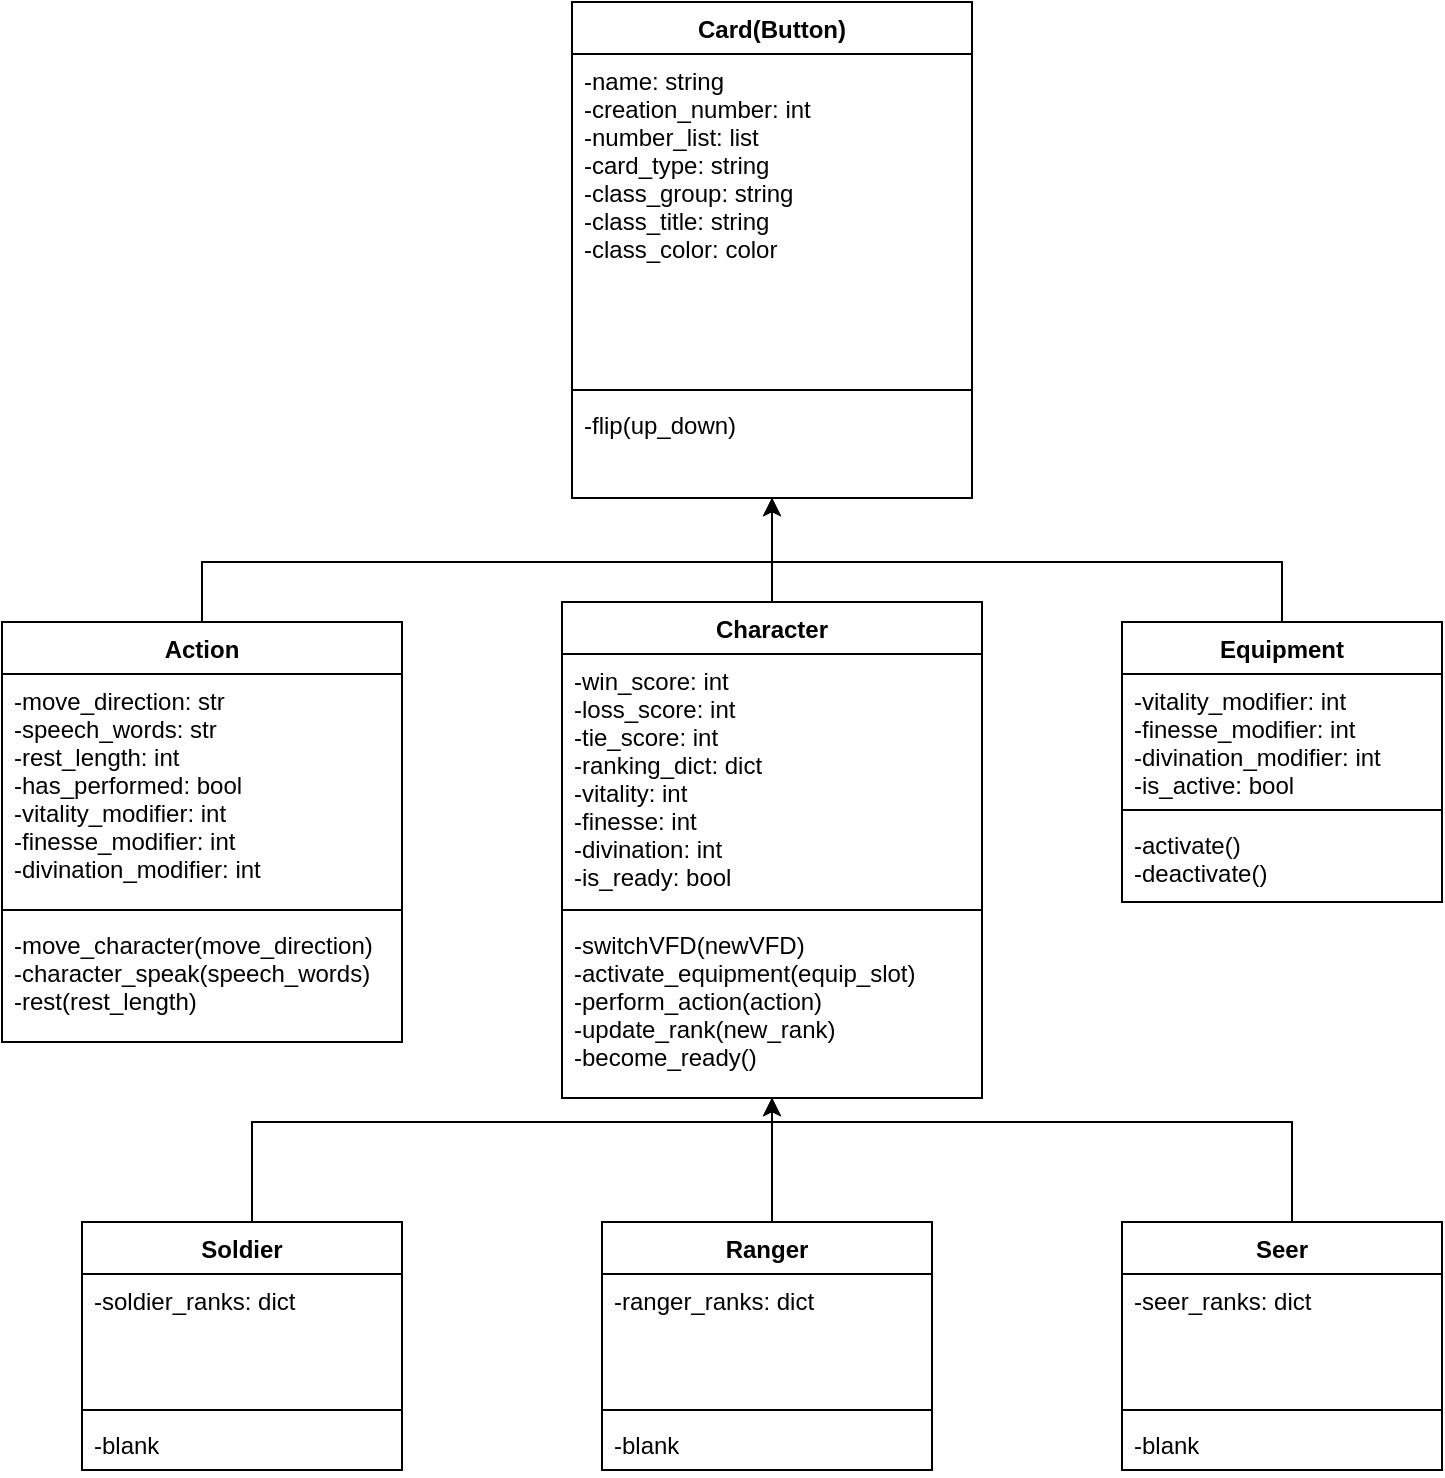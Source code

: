 <mxfile version="17.2.4" type="device" pages="3"><diagram id="CuqgsDw3UC6uwx9IVIOX" name="cardUMLs"><mxGraphModel dx="1886" dy="893" grid="1" gridSize="10" guides="1" tooltips="1" connect="1" arrows="1" fold="1" page="1" pageScale="1" pageWidth="850" pageHeight="1100" math="0" shadow="0"><root><mxCell id="JnKukE9tQCo7Yd-aNsfm-0"/><mxCell id="JnKukE9tQCo7Yd-aNsfm-1" parent="JnKukE9tQCo7Yd-aNsfm-0"/><mxCell id="1ZE6PNh6pvcEYKkKQJaP-5" value="Card(Button)" style="swimlane;fontStyle=1;align=center;verticalAlign=top;childLayout=stackLayout;horizontal=1;startSize=26;horizontalStack=0;resizeParent=1;resizeParentMax=0;resizeLast=0;collapsible=1;marginBottom=0;" parent="JnKukE9tQCo7Yd-aNsfm-1" vertex="1"><mxGeometry x="325" y="40" width="200" height="248" as="geometry"/></mxCell><mxCell id="1ZE6PNh6pvcEYKkKQJaP-6" value="-name: string&#10;-creation_number: int&#10;-number_list: list&#10;-card_type: string&#10;-class_group: string&#10;-class_title: string&#10;-class_color: color" style="text;strokeColor=none;fillColor=none;align=left;verticalAlign=top;spacingLeft=4;spacingRight=4;overflow=hidden;rotatable=0;points=[[0,0.5],[1,0.5]];portConstraint=eastwest;" parent="1ZE6PNh6pvcEYKkKQJaP-5" vertex="1"><mxGeometry y="26" width="200" height="164" as="geometry"/></mxCell><mxCell id="1ZE6PNh6pvcEYKkKQJaP-7" value="" style="line;strokeWidth=1;fillColor=none;align=left;verticalAlign=middle;spacingTop=-1;spacingLeft=3;spacingRight=3;rotatable=0;labelPosition=right;points=[];portConstraint=eastwest;" parent="1ZE6PNh6pvcEYKkKQJaP-5" vertex="1"><mxGeometry y="190" width="200" height="8" as="geometry"/></mxCell><mxCell id="1ZE6PNh6pvcEYKkKQJaP-8" value="-flip(up_down)" style="text;strokeColor=none;fillColor=none;align=left;verticalAlign=top;spacingLeft=4;spacingRight=4;overflow=hidden;rotatable=0;points=[[0,0.5],[1,0.5]];portConstraint=eastwest;" parent="1ZE6PNh6pvcEYKkKQJaP-5" vertex="1"><mxGeometry y="198" width="200" height="50" as="geometry"/></mxCell><mxCell id="NOMUxbTK-p1kDERaniO_-14" style="edgeStyle=orthogonalEdgeStyle;rounded=0;orthogonalLoop=1;jettySize=auto;html=1;" parent="JnKukE9tQCo7Yd-aNsfm-1" source="NOMUxbTK-p1kDERaniO_-0" target="1ZE6PNh6pvcEYKkKQJaP-5" edge="1"><mxGeometry relative="1" as="geometry"><Array as="points"><mxPoint x="140" y="320"/><mxPoint x="425" y="320"/></Array></mxGeometry></mxCell><mxCell id="NOMUxbTK-p1kDERaniO_-0" value="Action" style="swimlane;fontStyle=1;align=center;verticalAlign=top;childLayout=stackLayout;horizontal=1;startSize=26;horizontalStack=0;resizeParent=1;resizeParentMax=0;resizeLast=0;collapsible=1;marginBottom=0;" parent="JnKukE9tQCo7Yd-aNsfm-1" vertex="1"><mxGeometry x="40" y="350" width="200" height="210" as="geometry"/></mxCell><mxCell id="NOMUxbTK-p1kDERaniO_-1" value="-move_direction: str&#10;-speech_words: str&#10;-rest_length: int&#10;-has_performed: bool&#10;-vitality_modifier: int&#10;-finesse_modifier: int&#10;-divination_modifier: int" style="text;strokeColor=none;fillColor=none;align=left;verticalAlign=top;spacingLeft=4;spacingRight=4;overflow=hidden;rotatable=0;points=[[0,0.5],[1,0.5]];portConstraint=eastwest;" parent="NOMUxbTK-p1kDERaniO_-0" vertex="1"><mxGeometry y="26" width="200" height="114" as="geometry"/></mxCell><mxCell id="NOMUxbTK-p1kDERaniO_-2" value="" style="line;strokeWidth=1;fillColor=none;align=left;verticalAlign=middle;spacingTop=-1;spacingLeft=3;spacingRight=3;rotatable=0;labelPosition=right;points=[];portConstraint=eastwest;" parent="NOMUxbTK-p1kDERaniO_-0" vertex="1"><mxGeometry y="140" width="200" height="8" as="geometry"/></mxCell><mxCell id="NOMUxbTK-p1kDERaniO_-3" value="-move_character(move_direction)&#10;-character_speak(speech_words)&#10;-rest(rest_length)" style="text;strokeColor=none;fillColor=none;align=left;verticalAlign=top;spacingLeft=4;spacingRight=4;overflow=hidden;rotatable=0;points=[[0,0.5],[1,0.5]];portConstraint=eastwest;" parent="NOMUxbTK-p1kDERaniO_-0" vertex="1"><mxGeometry y="148" width="200" height="62" as="geometry"/></mxCell><mxCell id="NOMUxbTK-p1kDERaniO_-15" style="edgeStyle=orthogonalEdgeStyle;rounded=0;orthogonalLoop=1;jettySize=auto;html=1;" parent="JnKukE9tQCo7Yd-aNsfm-1" source="NOMUxbTK-p1kDERaniO_-4" target="1ZE6PNh6pvcEYKkKQJaP-5" edge="1"><mxGeometry relative="1" as="geometry"><Array as="points"><mxPoint x="425" y="340"/><mxPoint x="425" y="340"/></Array></mxGeometry></mxCell><mxCell id="NOMUxbTK-p1kDERaniO_-4" value="Character" style="swimlane;fontStyle=1;align=center;verticalAlign=top;childLayout=stackLayout;horizontal=1;startSize=26;horizontalStack=0;resizeParent=1;resizeParentMax=0;resizeLast=0;collapsible=1;marginBottom=0;" parent="JnKukE9tQCo7Yd-aNsfm-1" vertex="1"><mxGeometry x="320" y="340" width="210" height="248" as="geometry"/></mxCell><mxCell id="NOMUxbTK-p1kDERaniO_-5" value="-win_score: int&#10;-loss_score: int&#10;-tie_score: int&#10;-ranking_dict: dict&#10;-vitality: int&#10;-finesse: int&#10;-divination: int&#10;-is_ready: bool" style="text;strokeColor=none;fillColor=none;align=left;verticalAlign=top;spacingLeft=4;spacingRight=4;overflow=hidden;rotatable=0;points=[[0,0.5],[1,0.5]];portConstraint=eastwest;" parent="NOMUxbTK-p1kDERaniO_-4" vertex="1"><mxGeometry y="26" width="210" height="124" as="geometry"/></mxCell><mxCell id="NOMUxbTK-p1kDERaniO_-6" value="" style="line;strokeWidth=1;fillColor=none;align=left;verticalAlign=middle;spacingTop=-1;spacingLeft=3;spacingRight=3;rotatable=0;labelPosition=right;points=[];portConstraint=eastwest;" parent="NOMUxbTK-p1kDERaniO_-4" vertex="1"><mxGeometry y="150" width="210" height="8" as="geometry"/></mxCell><mxCell id="NOMUxbTK-p1kDERaniO_-7" value="-switchVFD(newVFD)&#10;-activate_equipment(equip_slot)&#10;-perform_action(action)&#10;-update_rank(new_rank)&#10;-become_ready()" style="text;strokeColor=none;fillColor=none;align=left;verticalAlign=top;spacingLeft=4;spacingRight=4;overflow=hidden;rotatable=0;points=[[0,0.5],[1,0.5]];portConstraint=eastwest;" parent="NOMUxbTK-p1kDERaniO_-4" vertex="1"><mxGeometry y="158" width="210" height="90" as="geometry"/></mxCell><mxCell id="NOMUxbTK-p1kDERaniO_-16" style="edgeStyle=orthogonalEdgeStyle;rounded=0;orthogonalLoop=1;jettySize=auto;html=1;" parent="JnKukE9tQCo7Yd-aNsfm-1" source="NOMUxbTK-p1kDERaniO_-8" target="1ZE6PNh6pvcEYKkKQJaP-5" edge="1"><mxGeometry relative="1" as="geometry"><Array as="points"><mxPoint x="680" y="320"/><mxPoint x="425" y="320"/></Array></mxGeometry></mxCell><mxCell id="NOMUxbTK-p1kDERaniO_-8" value="Equipment" style="swimlane;fontStyle=1;align=center;verticalAlign=top;childLayout=stackLayout;horizontal=1;startSize=26;horizontalStack=0;resizeParent=1;resizeParentMax=0;resizeLast=0;collapsible=1;marginBottom=0;" parent="JnKukE9tQCo7Yd-aNsfm-1" vertex="1"><mxGeometry x="600" y="350" width="160" height="140" as="geometry"/></mxCell><mxCell id="NOMUxbTK-p1kDERaniO_-9" value="-vitality_modifier: int&#10;-finesse_modifier: int&#10;-divination_modifier: int&#10;-is_active: bool" style="text;strokeColor=none;fillColor=none;align=left;verticalAlign=top;spacingLeft=4;spacingRight=4;overflow=hidden;rotatable=0;points=[[0,0.5],[1,0.5]];portConstraint=eastwest;" parent="NOMUxbTK-p1kDERaniO_-8" vertex="1"><mxGeometry y="26" width="160" height="64" as="geometry"/></mxCell><mxCell id="NOMUxbTK-p1kDERaniO_-10" value="" style="line;strokeWidth=1;fillColor=none;align=left;verticalAlign=middle;spacingTop=-1;spacingLeft=3;spacingRight=3;rotatable=0;labelPosition=right;points=[];portConstraint=eastwest;" parent="NOMUxbTK-p1kDERaniO_-8" vertex="1"><mxGeometry y="90" width="160" height="8" as="geometry"/></mxCell><mxCell id="NOMUxbTK-p1kDERaniO_-11" value="-activate()&#10;-deactivate()" style="text;strokeColor=none;fillColor=none;align=left;verticalAlign=top;spacingLeft=4;spacingRight=4;overflow=hidden;rotatable=0;points=[[0,0.5],[1,0.5]];portConstraint=eastwest;" parent="NOMUxbTK-p1kDERaniO_-8" vertex="1"><mxGeometry y="98" width="160" height="42" as="geometry"/></mxCell><mxCell id="n-SD25ykItYM2pXu9zwl-16" style="edgeStyle=orthogonalEdgeStyle;rounded=0;orthogonalLoop=1;jettySize=auto;html=1;" parent="JnKukE9tQCo7Yd-aNsfm-1" source="n-SD25ykItYM2pXu9zwl-0" target="NOMUxbTK-p1kDERaniO_-4" edge="1"><mxGeometry relative="1" as="geometry"><Array as="points"><mxPoint x="425" y="610"/><mxPoint x="425" y="610"/></Array></mxGeometry></mxCell><mxCell id="n-SD25ykItYM2pXu9zwl-0" value="Ranger" style="swimlane;fontStyle=1;align=center;verticalAlign=top;childLayout=stackLayout;horizontal=1;startSize=26;horizontalStack=0;resizeParent=1;resizeParentMax=0;resizeLast=0;collapsible=1;marginBottom=0;" parent="JnKukE9tQCo7Yd-aNsfm-1" vertex="1"><mxGeometry x="340" y="650" width="165" height="124" as="geometry"/></mxCell><mxCell id="n-SD25ykItYM2pXu9zwl-1" value="-ranger_ranks: dict" style="text;strokeColor=none;fillColor=none;align=left;verticalAlign=top;spacingLeft=4;spacingRight=4;overflow=hidden;rotatable=0;points=[[0,0.5],[1,0.5]];portConstraint=eastwest;" parent="n-SD25ykItYM2pXu9zwl-0" vertex="1"><mxGeometry y="26" width="165" height="64" as="geometry"/></mxCell><mxCell id="n-SD25ykItYM2pXu9zwl-2" value="" style="line;strokeWidth=1;fillColor=none;align=left;verticalAlign=middle;spacingTop=-1;spacingLeft=3;spacingRight=3;rotatable=0;labelPosition=right;points=[];portConstraint=eastwest;" parent="n-SD25ykItYM2pXu9zwl-0" vertex="1"><mxGeometry y="90" width="165" height="8" as="geometry"/></mxCell><mxCell id="n-SD25ykItYM2pXu9zwl-3" value="-blank" style="text;strokeColor=none;fillColor=none;align=left;verticalAlign=top;spacingLeft=4;spacingRight=4;overflow=hidden;rotatable=0;points=[[0,0.5],[1,0.5]];portConstraint=eastwest;" parent="n-SD25ykItYM2pXu9zwl-0" vertex="1"><mxGeometry y="98" width="165" height="26" as="geometry"/></mxCell><mxCell id="n-SD25ykItYM2pXu9zwl-4" value="Soldier" style="swimlane;fontStyle=1;align=center;verticalAlign=top;childLayout=stackLayout;horizontal=1;startSize=26;horizontalStack=0;resizeParent=1;resizeParentMax=0;resizeLast=0;collapsible=1;marginBottom=0;" parent="JnKukE9tQCo7Yd-aNsfm-1" vertex="1"><mxGeometry x="80" y="650" width="160" height="124" as="geometry"/></mxCell><mxCell id="n-SD25ykItYM2pXu9zwl-5" value="-soldier_ranks: dict" style="text;strokeColor=none;fillColor=none;align=left;verticalAlign=top;spacingLeft=4;spacingRight=4;overflow=hidden;rotatable=0;points=[[0,0.5],[1,0.5]];portConstraint=eastwest;" parent="n-SD25ykItYM2pXu9zwl-4" vertex="1"><mxGeometry y="26" width="160" height="64" as="geometry"/></mxCell><mxCell id="n-SD25ykItYM2pXu9zwl-6" value="" style="line;strokeWidth=1;fillColor=none;align=left;verticalAlign=middle;spacingTop=-1;spacingLeft=3;spacingRight=3;rotatable=0;labelPosition=right;points=[];portConstraint=eastwest;" parent="n-SD25ykItYM2pXu9zwl-4" vertex="1"><mxGeometry y="90" width="160" height="8" as="geometry"/></mxCell><mxCell id="n-SD25ykItYM2pXu9zwl-7" value="-blank" style="text;strokeColor=none;fillColor=none;align=left;verticalAlign=top;spacingLeft=4;spacingRight=4;overflow=hidden;rotatable=0;points=[[0,0.5],[1,0.5]];portConstraint=eastwest;" parent="n-SD25ykItYM2pXu9zwl-4" vertex="1"><mxGeometry y="98" width="160" height="26" as="geometry"/></mxCell><mxCell id="n-SD25ykItYM2pXu9zwl-14" style="edgeStyle=orthogonalEdgeStyle;rounded=0;orthogonalLoop=1;jettySize=auto;html=1;" parent="JnKukE9tQCo7Yd-aNsfm-1" source="n-SD25ykItYM2pXu9zwl-8" target="NOMUxbTK-p1kDERaniO_-4" edge="1"><mxGeometry relative="1" as="geometry"><Array as="points"><mxPoint x="685" y="600"/><mxPoint x="425" y="600"/></Array></mxGeometry></mxCell><mxCell id="n-SD25ykItYM2pXu9zwl-8" value="Seer" style="swimlane;fontStyle=1;align=center;verticalAlign=top;childLayout=stackLayout;horizontal=1;startSize=26;horizontalStack=0;resizeParent=1;resizeParentMax=0;resizeLast=0;collapsible=1;marginBottom=0;" parent="JnKukE9tQCo7Yd-aNsfm-1" vertex="1"><mxGeometry x="600" y="650" width="160" height="124" as="geometry"/></mxCell><mxCell id="n-SD25ykItYM2pXu9zwl-9" value="-seer_ranks: dict" style="text;strokeColor=none;fillColor=none;align=left;verticalAlign=top;spacingLeft=4;spacingRight=4;overflow=hidden;rotatable=0;points=[[0,0.5],[1,0.5]];portConstraint=eastwest;" parent="n-SD25ykItYM2pXu9zwl-8" vertex="1"><mxGeometry y="26" width="160" height="64" as="geometry"/></mxCell><mxCell id="n-SD25ykItYM2pXu9zwl-10" value="" style="line;strokeWidth=1;fillColor=none;align=left;verticalAlign=middle;spacingTop=-1;spacingLeft=3;spacingRight=3;rotatable=0;labelPosition=right;points=[];portConstraint=eastwest;" parent="n-SD25ykItYM2pXu9zwl-8" vertex="1"><mxGeometry y="90" width="160" height="8" as="geometry"/></mxCell><mxCell id="n-SD25ykItYM2pXu9zwl-11" value="-blank" style="text;strokeColor=none;fillColor=none;align=left;verticalAlign=top;spacingLeft=4;spacingRight=4;overflow=hidden;rotatable=0;points=[[0,0.5],[1,0.5]];portConstraint=eastwest;" parent="n-SD25ykItYM2pXu9zwl-8" vertex="1"><mxGeometry y="98" width="160" height="26" as="geometry"/></mxCell><mxCell id="n-SD25ykItYM2pXu9zwl-15" style="edgeStyle=orthogonalEdgeStyle;rounded=0;orthogonalLoop=1;jettySize=auto;html=1;" parent="JnKukE9tQCo7Yd-aNsfm-1" source="n-SD25ykItYM2pXu9zwl-4" target="NOMUxbTK-p1kDERaniO_-4" edge="1"><mxGeometry relative="1" as="geometry"><mxPoint x="165.029" y="650" as="sourcePoint"/><mxPoint x="425.029" y="536" as="targetPoint"/><Array as="points"><mxPoint x="165" y="600"/><mxPoint x="425" y="600"/></Array></mxGeometry></mxCell></root></mxGraphModel></diagram><diagram id="p4LkxzipxGxE5hNfg0IA" name="guiUMLs"><mxGraphModel dx="1326" dy="554" grid="1" gridSize="10" guides="1" tooltips="1" connect="1" arrows="1" fold="1" page="1" pageScale="1" pageWidth="850" pageHeight="1100" math="0" shadow="0"><root><mxCell id="Ei4KwThgi3aceBJ5-GV--0"/><mxCell id="Ei4KwThgi3aceBJ5-GV--1" parent="Ei4KwThgi3aceBJ5-GV--0"/><mxCell id="6LVTW89bBvG8Pn183RQe-0" value="Button(pg.sprite.Sprite)" style="swimlane;fontStyle=1;align=center;verticalAlign=top;childLayout=stackLayout;horizontal=1;startSize=26;horizontalStack=0;resizeParent=1;resizeParentMax=0;resizeLast=0;collapsible=1;marginBottom=0;" parent="Ei4KwThgi3aceBJ5-GV--1" vertex="1"><mxGeometry x="40" y="80" width="280" height="218" as="geometry"/></mxCell><mxCell id="6LVTW89bBvG8Pn183RQe-1" value="-BGimage: pg.Surface&#10;-FGimage: pg.Surface&#10;-image: pg.Surface&#10;-rect: pg.Rect&#10;-activated: bool&#10;-selected: bool" style="text;strokeColor=none;fillColor=none;align=left;verticalAlign=top;spacingLeft=4;spacingRight=4;overflow=hidden;rotatable=0;points=[[0,0.5],[1,0.5]];portConstraint=eastwest;" parent="6LVTW89bBvG8Pn183RQe-0" vertex="1"><mxGeometry y="26" width="280" height="114" as="geometry"/></mxCell><mxCell id="6LVTW89bBvG8Pn183RQe-2" value="" style="line;strokeWidth=1;fillColor=none;align=left;verticalAlign=middle;spacingTop=-1;spacingLeft=3;spacingRight=3;rotatable=0;labelPosition=right;points=[];portConstraint=eastwest;" parent="6LVTW89bBvG8Pn183RQe-0" vertex="1"><mxGeometry y="140" width="280" height="8" as="geometry"/></mxCell><mxCell id="6LVTW89bBvG8Pn183RQe-3" value="-activate()&#10;-select()&#10;-update_image()" style="text;strokeColor=none;fillColor=none;align=left;verticalAlign=top;spacingLeft=4;spacingRight=4;overflow=hidden;rotatable=0;points=[[0,0.5],[1,0.5]];portConstraint=eastwest;" parent="6LVTW89bBvG8Pn183RQe-0" vertex="1"><mxGeometry y="148" width="280" height="70" as="geometry"/></mxCell><mxCell id="Xz_ygegcvWiJ3UHEC1zl-0" value="Text(pg.sprite.Sprite)" style="swimlane;fontStyle=1;align=center;verticalAlign=top;childLayout=stackLayout;horizontal=1;startSize=26;horizontalStack=0;resizeParent=1;resizeParentMax=0;resizeLast=0;collapsible=1;marginBottom=0;" parent="Ei4KwThgi3aceBJ5-GV--1" vertex="1"><mxGeometry x="520" y="80" width="280" height="220" as="geometry"/></mxCell><mxCell id="Xz_ygegcvWiJ3UHEC1zl-1" value="-bg_img: pg.Sufrace&#10;-text_img: pg.Surface&#10;-text_color: Color&#10;-bg_color: Color&#10;-image: pg.Surface&#10;-rect: pg.Rect" style="text;strokeColor=none;fillColor=none;align=left;verticalAlign=top;spacingLeft=4;spacingRight=4;overflow=hidden;rotatable=0;points=[[0,0.5],[1,0.5]];portConstraint=eastwest;" parent="Xz_ygegcvWiJ3UHEC1zl-0" vertex="1"><mxGeometry y="26" width="280" height="114" as="geometry"/></mxCell><mxCell id="Xz_ygegcvWiJ3UHEC1zl-2" value="" style="line;strokeWidth=1;fillColor=none;align=left;verticalAlign=middle;spacingTop=-1;spacingLeft=3;spacingRight=3;rotatable=0;labelPosition=right;points=[];portConstraint=eastwest;" parent="Xz_ygegcvWiJ3UHEC1zl-0" vertex="1"><mxGeometry y="140" width="280" height="8" as="geometry"/></mxCell><mxCell id="Xz_ygegcvWiJ3UHEC1zl-3" value="-update_text(new_text)" style="text;strokeColor=none;fillColor=none;align=left;verticalAlign=top;spacingLeft=4;spacingRight=4;overflow=hidden;rotatable=0;points=[[0,0.5],[1,0.5]];portConstraint=eastwest;" parent="Xz_ygegcvWiJ3UHEC1zl-0" vertex="1"><mxGeometry y="148" width="280" height="72" as="geometry"/></mxCell><mxCell id="5AGfEttAaJAX1cKv7DP1-4" style="edgeStyle=orthogonalEdgeStyle;rounded=0;orthogonalLoop=1;jettySize=auto;html=1;entryX=1;entryY=0.5;entryDx=0;entryDy=0;" parent="Ei4KwThgi3aceBJ5-GV--1" target="6LVTW89bBvG8Pn183RQe-1" edge="1"><mxGeometry relative="1" as="geometry"><mxPoint x="425" y="420" as="sourcePoint"/></mxGeometry></mxCell><mxCell id="5AGfEttAaJAX1cKv7DP1-5" style="edgeStyle=orthogonalEdgeStyle;rounded=0;orthogonalLoop=1;jettySize=auto;html=1;" parent="Ei4KwThgi3aceBJ5-GV--1" target="Xz_ygegcvWiJ3UHEC1zl-1" edge="1"><mxGeometry relative="1" as="geometry"><mxPoint x="425" y="420" as="sourcePoint"/></mxGeometry></mxCell><mxCell id="5AGfEttAaJAX1cKv7DP1-6" value="TextButton(Button, Text)" style="swimlane;fontStyle=1;align=center;verticalAlign=top;childLayout=stackLayout;horizontal=1;startSize=26;horizontalStack=0;resizeParent=1;resizeParentMax=0;resizeLast=0;collapsible=1;marginBottom=0;" parent="Ei4KwThgi3aceBJ5-GV--1" vertex="1"><mxGeometry x="280" y="420" width="280" height="290" as="geometry"/></mxCell><mxCell id="5AGfEttAaJAX1cKv7DP1-7" value="-leftText: str&#10;-leftColor: Color&#10;-leftSize: int&#10;-centerText: str&#10;-centerColor: Color&#10;-centerSize: int&#10;-rightText: str&#10;-rightColor: Color&#10;-rightSize: int" style="text;strokeColor=none;fillColor=none;align=left;verticalAlign=top;spacingLeft=4;spacingRight=4;overflow=hidden;rotatable=0;points=[[0,0.5],[1,0.5]];portConstraint=eastwest;" parent="5AGfEttAaJAX1cKv7DP1-6" vertex="1"><mxGeometry y="26" width="280" height="154" as="geometry"/></mxCell><mxCell id="5AGfEttAaJAX1cKv7DP1-8" value="" style="line;strokeWidth=1;fillColor=none;align=left;verticalAlign=middle;spacingTop=-1;spacingLeft=3;spacingRight=3;rotatable=0;labelPosition=right;points=[];portConstraint=eastwest;" parent="5AGfEttAaJAX1cKv7DP1-6" vertex="1"><mxGeometry y="180" width="280" height="8" as="geometry"/></mxCell><mxCell id="5AGfEttAaJAX1cKv7DP1-9" value="-update_left(new_text, new_color, new_size)&#10;-update_center(new_text, new_color, new_size)&#10;-update_right(new_text, new_color, new_size)" style="text;strokeColor=none;fillColor=none;align=left;verticalAlign=top;spacingLeft=4;spacingRight=4;overflow=hidden;rotatable=0;points=[[0,0.5],[1,0.5]];portConstraint=eastwest;" parent="5AGfEttAaJAX1cKv7DP1-6" vertex="1"><mxGeometry y="188" width="280" height="102" as="geometry"/></mxCell></root></mxGraphModel></diagram><diagram id="RuFkAF_35ln91Gd0_p5Q" name="useCase"><mxGraphModel dx="2736" dy="1993" grid="1" gridSize="10" guides="1" tooltips="1" connect="1" arrows="1" fold="1" page="1" pageScale="1" pageWidth="850" pageHeight="1100" math="0" shadow="0"><root><mxCell id="avlMn5b2o51YBynwvwi6-0"/><mxCell id="avlMn5b2o51YBynwvwi6-1" parent="avlMn5b2o51YBynwvwi6-0"/><mxCell id="avlMn5b2o51YBynwvwi6-2" value="" style="swimlane;startSize=0;fillColor=#ff6666;" parent="avlMn5b2o51YBynwvwi6-1" vertex="1"><mxGeometry y="-250" width="1020" height="1160" as="geometry"/></mxCell><mxCell id="avlMn5b2o51YBynwvwi6-5" value="play the game" style="ellipse;whiteSpace=wrap;html=1;" parent="avlMn5b2o51YBynwvwi6-2" vertex="1"><mxGeometry x="110" y="594" width="120" height="80" as="geometry"/></mxCell><mxCell id="avlMn5b2o51YBynwvwi6-6" value="configure party" style="ellipse;whiteSpace=wrap;html=1;" parent="avlMn5b2o51YBynwvwi6-2" vertex="1"><mxGeometry x="110" y="774" width="120" height="80" as="geometry"/></mxCell><mxCell id="XRVCuKpwtcp_x3gsMHio-0" value="change game settings" style="ellipse;whiteSpace=wrap;html=1;fillColor=#dae8fc;strokeColor=#6c8ebf;fontColor=#000000;" parent="avlMn5b2o51YBynwvwi6-2" vertex="1"><mxGeometry y="915" width="120" height="80" as="geometry"/></mxCell><mxCell id="XRVCuKpwtcp_x3gsMHio-22" value="character 1&lt;br&gt;round 1" style="ellipse;whiteSpace=wrap;html=1;fontColor=#BCAFF0;" parent="avlMn5b2o51YBynwvwi6-2" vertex="1"><mxGeometry x="170" y="494" width="90" height="50" as="geometry"/></mxCell><mxCell id="XRVCuKpwtcp_x3gsMHio-25" value="" style="endArrow=none;html=1;rounded=0;" parent="avlMn5b2o51YBynwvwi6-2" source="avlMn5b2o51YBynwvwi6-5" target="XRVCuKpwtcp_x3gsMHio-22" edge="1"><mxGeometry width="50" height="50" relative="1" as="geometry"><mxPoint x="280" y="664" as="sourcePoint"/><mxPoint x="330" y="614" as="targetPoint"/></mxGeometry></mxCell><mxCell id="XRVCuKpwtcp_x3gsMHio-30" value="" style="endArrow=none;html=1;rounded=0;" parent="avlMn5b2o51YBynwvwi6-2" source="avlMn5b2o51YBynwvwi6-5" target="XRVCuKpwtcp_x3gsMHio-41" edge="1"><mxGeometry width="50" height="50" relative="1" as="geometry"><mxPoint x="280" y="664" as="sourcePoint"/><mxPoint x="254.785" y="566.386" as="targetPoint"/></mxGeometry></mxCell><mxCell id="XRVCuKpwtcp_x3gsMHio-31" value="" style="endArrow=none;html=1;rounded=0;" parent="avlMn5b2o51YBynwvwi6-2" source="avlMn5b2o51YBynwvwi6-5" target="XRVCuKpwtcp_x3gsMHio-42" edge="1"><mxGeometry width="50" height="50" relative="1" as="geometry"><mxPoint x="280" y="664" as="sourcePoint"/><mxPoint x="320" y="614" as="targetPoint"/></mxGeometry></mxCell><mxCell id="XRVCuKpwtcp_x3gsMHio-32" value="set actions" style="ellipse;whiteSpace=wrap;html=1;fillColor=#000000;" parent="avlMn5b2o51YBynwvwi6-2" vertex="1"><mxGeometry x="230" y="714" width="120" height="80" as="geometry"/></mxCell><mxCell id="XRVCuKpwtcp_x3gsMHio-33" value="equip equipment" style="ellipse;whiteSpace=wrap;html=1;fillColor=#808080;fontColor=#000000;" parent="avlMn5b2o51YBynwvwi6-2" vertex="1"><mxGeometry x="230" y="834" width="120" height="80" as="geometry"/></mxCell><mxCell id="XRVCuKpwtcp_x3gsMHio-34" value="" style="endArrow=none;html=1;rounded=0;" parent="avlMn5b2o51YBynwvwi6-2" source="avlMn5b2o51YBynwvwi6-6" target="XRVCuKpwtcp_x3gsMHio-32" edge="1"><mxGeometry width="50" height="50" relative="1" as="geometry"><mxPoint x="240.0" y="644" as="sourcePoint"/><mxPoint x="330" y="624" as="targetPoint"/></mxGeometry></mxCell><mxCell id="XRVCuKpwtcp_x3gsMHio-35" value="" style="endArrow=none;html=1;rounded=0;" parent="avlMn5b2o51YBynwvwi6-2" source="avlMn5b2o51YBynwvwi6-6" target="XRVCuKpwtcp_x3gsMHio-33" edge="1"><mxGeometry width="50" height="50" relative="1" as="geometry"><mxPoint x="226.567" y="798.776" as="sourcePoint"/><mxPoint x="263.282" y="779.099" as="targetPoint"/></mxGeometry></mxCell><mxCell id="XRVCuKpwtcp_x3gsMHio-36" value="sound fx&lt;br&gt;volume&lt;br&gt;sprite pack&lt;br&gt;etc." style="ellipse;whiteSpace=wrap;html=1;fillColor=#dae8fc;strokeColor=#6c8ebf;fontColor=#000000;" parent="avlMn5b2o51YBynwvwi6-2" vertex="1"><mxGeometry y="1030" width="120" height="80" as="geometry"/></mxCell><mxCell id="XRVCuKpwtcp_x3gsMHio-38" value="" style="endArrow=none;html=1;rounded=0;" parent="avlMn5b2o51YBynwvwi6-2" source="XRVCuKpwtcp_x3gsMHio-0" target="XRVCuKpwtcp_x3gsMHio-36" edge="1"><mxGeometry width="50" height="50" relative="1" as="geometry"><mxPoint x="260" y="830" as="sourcePoint"/><mxPoint x="310" y="780" as="targetPoint"/></mxGeometry></mxCell><mxCell id="XRVCuKpwtcp_x3gsMHio-41" value="character 2&lt;br&gt;round 1" style="ellipse;whiteSpace=wrap;html=1;fontColor=#00FF80;" parent="avlMn5b2o51YBynwvwi6-2" vertex="1"><mxGeometry x="250" y="534" width="90" height="50" as="geometry"/></mxCell><mxCell id="XRVCuKpwtcp_x3gsMHio-42" value="character 3&lt;br&gt;round 1" style="ellipse;whiteSpace=wrap;html=1;fontColor=#FF6666;" parent="avlMn5b2o51YBynwvwi6-2" vertex="1"><mxGeometry x="320" y="594" width="90" height="50" as="geometry"/></mxCell><mxCell id="XRVCuKpwtcp_x3gsMHio-43" value="character 1&lt;br&gt;round 5" style="ellipse;whiteSpace=wrap;html=1;fontColor=#990099;fillColor=#FF6666;" parent="avlMn5b2o51YBynwvwi6-2" vertex="1"><mxGeometry x="610" y="140" width="90" height="50" as="geometry"/></mxCell><mxCell id="XRVCuKpwtcp_x3gsMHio-44" value="character 2&lt;br&gt;round 5" style="ellipse;whiteSpace=wrap;html=1;fontColor=#003300;fillColor=#009900;" parent="avlMn5b2o51YBynwvwi6-2" vertex="1"><mxGeometry x="700" y="190" width="90" height="50" as="geometry"/></mxCell><mxCell id="XRVCuKpwtcp_x3gsMHio-45" value="character 3&lt;br&gt;round 5" style="ellipse;whiteSpace=wrap;html=1;fontColor=#FF6600;fillColor=#006600;" parent="avlMn5b2o51YBynwvwi6-2" vertex="1"><mxGeometry x="770" y="250" width="90" height="50" as="geometry"/></mxCell><mxCell id="XRVCuKpwtcp_x3gsMHio-46" value="" style="endArrow=none;dashed=1;html=1;dashPattern=1 3;strokeWidth=2;rounded=0;" parent="avlMn5b2o51YBynwvwi6-2" source="XRVCuKpwtcp_x3gsMHio-22" target="XRVCuKpwtcp_x3gsMHio-43" edge="1"><mxGeometry width="50" height="50" relative="1" as="geometry"><mxPoint x="270" y="584" as="sourcePoint"/><mxPoint x="320" y="534" as="targetPoint"/></mxGeometry></mxCell><mxCell id="XRVCuKpwtcp_x3gsMHio-47" value="" style="endArrow=none;dashed=1;html=1;dashPattern=1 3;strokeWidth=2;rounded=0;" parent="avlMn5b2o51YBynwvwi6-2" source="XRVCuKpwtcp_x3gsMHio-41" target="XRVCuKpwtcp_x3gsMHio-44" edge="1"><mxGeometry width="50" height="50" relative="1" as="geometry"><mxPoint x="261.79" y="514.604" as="sourcePoint"/><mxPoint x="288.481" y="503.608" as="targetPoint"/></mxGeometry></mxCell><mxCell id="XRVCuKpwtcp_x3gsMHio-48" value="" style="endArrow=none;dashed=1;html=1;dashPattern=1 3;strokeWidth=2;rounded=0;" parent="avlMn5b2o51YBynwvwi6-2" source="XRVCuKpwtcp_x3gsMHio-42" target="XRVCuKpwtcp_x3gsMHio-45" edge="1"><mxGeometry width="50" height="50" relative="1" as="geometry"><mxPoint x="336.869" y="551.35" as="sourcePoint"/><mxPoint x="366.205" y="541.668" as="targetPoint"/></mxGeometry></mxCell><mxCell id="XRVCuKpwtcp_x3gsMHio-49" value="total win-lose-tie&lt;br&gt;outcome" style="ellipse;whiteSpace=wrap;html=1;" parent="avlMn5b2o51YBynwvwi6-2" vertex="1"><mxGeometry x="820" y="50" width="120" height="80" as="geometry"/></mxCell><mxCell id="XRVCuKpwtcp_x3gsMHio-50" value="" style="endArrow=none;html=1;rounded=0;entryX=0.029;entryY=0.679;entryDx=0;entryDy=0;entryPerimeter=0;" parent="avlMn5b2o51YBynwvwi6-2" source="XRVCuKpwtcp_x3gsMHio-43" target="XRVCuKpwtcp_x3gsMHio-49" edge="1"><mxGeometry width="50" height="50" relative="1" as="geometry"><mxPoint x="410" y="510" as="sourcePoint"/><mxPoint x="460" y="460" as="targetPoint"/></mxGeometry></mxCell><mxCell id="XRVCuKpwtcp_x3gsMHio-51" value="" style="endArrow=none;html=1;rounded=0;" parent="avlMn5b2o51YBynwvwi6-2" source="XRVCuKpwtcp_x3gsMHio-44" target="XRVCuKpwtcp_x3gsMHio-49" edge="1"><mxGeometry width="50" height="50" relative="1" as="geometry"><mxPoint x="410" y="510" as="sourcePoint"/><mxPoint x="460" y="460" as="targetPoint"/></mxGeometry></mxCell><mxCell id="XRVCuKpwtcp_x3gsMHio-52" value="" style="endArrow=none;html=1;rounded=0;" parent="avlMn5b2o51YBynwvwi6-2" source="XRVCuKpwtcp_x3gsMHio-45" target="XRVCuKpwtcp_x3gsMHio-49" edge="1"><mxGeometry width="50" height="50" relative="1" as="geometry"><mxPoint x="410" y="510" as="sourcePoint"/><mxPoint x="460" y="460" as="targetPoint"/></mxGeometry></mxCell><mxCell id="XRVCuKpwtcp_x3gsMHio-54" value="main hand&lt;br&gt;off hand" style="ellipse;whiteSpace=wrap;html=1;fillColor=#808080;fontColor=#000000;" parent="avlMn5b2o51YBynwvwi6-2" vertex="1"><mxGeometry x="380" y="864" width="80" height="50" as="geometry"/></mxCell><mxCell id="XRVCuKpwtcp_x3gsMHio-55" value="head&lt;br&gt;chest&lt;br&gt;legs" style="ellipse;whiteSpace=wrap;html=1;fillColor=#808080;fontColor=#000000;" parent="avlMn5b2o51YBynwvwi6-2" vertex="1"><mxGeometry x="350" y="930" width="80" height="50" as="geometry"/></mxCell><mxCell id="XRVCuKpwtcp_x3gsMHio-56" value="trinket 1&lt;br&gt;trinket 2&lt;br&gt;trinket 3&lt;br&gt;trinket 4" style="ellipse;whiteSpace=wrap;html=1;fillColor=#808080;fontColor=#000000;" parent="avlMn5b2o51YBynwvwi6-2" vertex="1"><mxGeometry x="265" y="940" width="75" height="65" as="geometry"/></mxCell><mxCell id="XRVCuKpwtcp_x3gsMHio-57" value="" style="endArrow=none;html=1;rounded=0;" parent="avlMn5b2o51YBynwvwi6-2" source="XRVCuKpwtcp_x3gsMHio-33" target="XRVCuKpwtcp_x3gsMHio-54" edge="1"><mxGeometry width="50" height="50" relative="1" as="geometry"><mxPoint x="350" y="890" as="sourcePoint"/><mxPoint x="400" y="840" as="targetPoint"/></mxGeometry></mxCell><mxCell id="XRVCuKpwtcp_x3gsMHio-59" value="" style="endArrow=none;html=1;rounded=0;" parent="avlMn5b2o51YBynwvwi6-2" source="XRVCuKpwtcp_x3gsMHio-55" target="XRVCuKpwtcp_x3gsMHio-33" edge="1"><mxGeometry width="50" height="50" relative="1" as="geometry"><mxPoint x="350" y="890" as="sourcePoint"/><mxPoint x="400" y="840" as="targetPoint"/></mxGeometry></mxCell><mxCell id="XRVCuKpwtcp_x3gsMHio-58" value="" style="endArrow=none;html=1;rounded=0;" parent="avlMn5b2o51YBynwvwi6-2" source="XRVCuKpwtcp_x3gsMHio-56" target="XRVCuKpwtcp_x3gsMHio-33" edge="1"><mxGeometry width="50" height="50" relative="1" as="geometry"><mxPoint x="350" y="890" as="sourcePoint"/><mxPoint x="400" y="840" as="targetPoint"/></mxGeometry></mxCell><mxCell id="BtQMYhMoQv3Pn4qLYTQC-0" value="select 6 actions&lt;br&gt;to use in game" style="ellipse;whiteSpace=wrap;html=1;fillColor=#000000;" parent="avlMn5b2o51YBynwvwi6-2" vertex="1"><mxGeometry x="315" y="660" width="100" height="54" as="geometry"/></mxCell><mxCell id="BtQMYhMoQv3Pn4qLYTQC-1" value="" style="endArrow=none;html=1;rounded=0;" parent="avlMn5b2o51YBynwvwi6-2" source="XRVCuKpwtcp_x3gsMHio-32" target="BtQMYhMoQv3Pn4qLYTQC-0" edge="1"><mxGeometry width="50" height="50" relative="1" as="geometry"><mxPoint x="380" y="770" as="sourcePoint"/><mxPoint x="430" y="720" as="targetPoint"/></mxGeometry></mxCell><mxCell id="BtQMYhMoQv3Pn4qLYTQC-2" value="actions can be&lt;br&gt;used once per&lt;br&gt;round" style="ellipse;whiteSpace=wrap;html=1;fillColor=#000000;" parent="avlMn5b2o51YBynwvwi6-2" vertex="1"><mxGeometry x="370" y="714" width="110" height="60" as="geometry"/></mxCell><mxCell id="BtQMYhMoQv3Pn4qLYTQC-3" value="" style="endArrow=none;html=1;rounded=0;" parent="avlMn5b2o51YBynwvwi6-2" source="XRVCuKpwtcp_x3gsMHio-32" target="BtQMYhMoQv3Pn4qLYTQC-2" edge="1"><mxGeometry width="50" height="50" relative="1" as="geometry"><mxPoint x="370" y="720" as="sourcePoint"/><mxPoint x="420" y="670" as="targetPoint"/></mxGeometry></mxCell><mxCell id="BtQMYhMoQv3Pn4qLYTQC-4" value="actions reset &lt;br&gt;between rounds" style="ellipse;whiteSpace=wrap;html=1;fillColor=#000000;" parent="avlMn5b2o51YBynwvwi6-2" vertex="1"><mxGeometry x="360" y="790" width="100" height="60" as="geometry"/></mxCell><mxCell id="BtQMYhMoQv3Pn4qLYTQC-5" value="" style="endArrow=none;html=1;rounded=0;" parent="avlMn5b2o51YBynwvwi6-2" source="XRVCuKpwtcp_x3gsMHio-32" target="BtQMYhMoQv3Pn4qLYTQC-4" edge="1"><mxGeometry width="50" height="50" relative="1" as="geometry"><mxPoint x="370" y="710" as="sourcePoint"/><mxPoint x="420" y="660" as="targetPoint"/></mxGeometry></mxCell><mxCell id="BtQMYhMoQv3Pn4qLYTQC-6" value="a character may perform 0-6 actions&lt;br&gt;per round" style="ellipse;whiteSpace=wrap;html=1;fillColor=#000000;" parent="avlMn5b2o51YBynwvwi6-2" vertex="1"><mxGeometry x="500" y="700" width="110" height="60" as="geometry"/></mxCell><mxCell id="BtQMYhMoQv3Pn4qLYTQC-7" value="" style="endArrow=none;html=1;rounded=0;" parent="avlMn5b2o51YBynwvwi6-2" source="BtQMYhMoQv3Pn4qLYTQC-2" target="BtQMYhMoQv3Pn4qLYTQC-6" edge="1"><mxGeometry width="50" height="50" relative="1" as="geometry"><mxPoint x="359.659" y="759.739" as="sourcePoint"/><mxPoint x="380.473" y="757.928" as="targetPoint"/></mxGeometry></mxCell><mxCell id="BtQMYhMoQv3Pn4qLYTQC-9" value="on round 3&lt;br&gt;gain 3 actions" style="ellipse;whiteSpace=wrap;html=1;fillColor=#000000;" parent="avlMn5b2o51YBynwvwi6-2" vertex="1"><mxGeometry x="490" y="794" width="100" height="60" as="geometry"/></mxCell><mxCell id="BtQMYhMoQv3Pn4qLYTQC-10" value="" style="endArrow=none;html=1;rounded=0;" parent="avlMn5b2o51YBynwvwi6-2" source="BtQMYhMoQv3Pn4qLYTQC-4" target="BtQMYhMoQv3Pn4qLYTQC-9" edge="1"><mxGeometry width="50" height="50" relative="1" as="geometry"><mxPoint x="359.659" y="759.739" as="sourcePoint"/><mxPoint x="380.473" y="757.928" as="targetPoint"/></mxGeometry></mxCell><mxCell id="BtQMYhMoQv3Pn4qLYTQC-11" value="any character can&lt;br&gt;use any action" style="ellipse;whiteSpace=wrap;html=1;fillColor=#000000;" parent="avlMn5b2o51YBynwvwi6-2" vertex="1"><mxGeometry x="440" y="620" width="100" height="54" as="geometry"/></mxCell><mxCell id="BtQMYhMoQv3Pn4qLYTQC-12" value="" style="endArrow=none;html=1;rounded=0;" parent="avlMn5b2o51YBynwvwi6-2" source="BtQMYhMoQv3Pn4qLYTQC-0" target="BtQMYhMoQv3Pn4qLYTQC-11" edge="1"><mxGeometry width="50" height="50" relative="1" as="geometry"><mxPoint x="335.865" y="731.933" as="sourcePoint"/><mxPoint x="349.13" y="720.105" as="targetPoint"/></mxGeometry></mxCell><mxCell id="BtQMYhMoQv3Pn4qLYTQC-15" value="3 characters &lt;br&gt;battle&lt;br&gt;5 rounds" style="ellipse;whiteSpace=wrap;html=1;" parent="avlMn5b2o51YBynwvwi6-2" vertex="1"><mxGeometry x="10" y="440" width="120" height="80" as="geometry"/></mxCell><mxCell id="BtQMYhMoQv3Pn4qLYTQC-61" value="each character upgrades their rank&lt;br&gt;after each round" style="ellipse;whiteSpace=wrap;html=1;" parent="avlMn5b2o51YBynwvwi6-2" vertex="1"><mxGeometry x="10" y="290" width="120" height="80" as="geometry"/></mxCell><mxCell id="BtQMYhMoQv3Pn4qLYTQC-62" value="" style="endArrow=none;html=1;rounded=0;fontColor=#FF6600;" parent="avlMn5b2o51YBynwvwi6-2" source="avlMn5b2o51YBynwvwi6-5" target="BtQMYhMoQv3Pn4qLYTQC-15" edge="1"><mxGeometry width="50" height="50" relative="1" as="geometry"><mxPoint x="190" y="540" as="sourcePoint"/><mxPoint x="240" y="490" as="targetPoint"/></mxGeometry></mxCell><mxCell id="BtQMYhMoQv3Pn4qLYTQC-63" value="" style="endArrow=none;html=1;rounded=0;fontColor=#FF6600;" parent="avlMn5b2o51YBynwvwi6-2" source="BtQMYhMoQv3Pn4qLYTQC-15" target="BtQMYhMoQv3Pn4qLYTQC-61" edge="1"><mxGeometry width="50" height="50" relative="1" as="geometry"><mxPoint x="190" y="540" as="sourcePoint"/><mxPoint x="240" y="490" as="targetPoint"/></mxGeometry></mxCell><mxCell id="BtQMYhMoQv3Pn4qLYTQC-67" value="character 1&lt;br&gt;round 2" style="ellipse;whiteSpace=wrap;html=1;fontColor=#BCAFF0;" parent="avlMn5b2o51YBynwvwi6-2" vertex="1"><mxGeometry x="270" y="405" width="90" height="50" as="geometry"/></mxCell><mxCell id="BtQMYhMoQv3Pn4qLYTQC-68" value="character 2&lt;br&gt;round 2" style="ellipse;whiteSpace=wrap;html=1;fontColor=#00FF80;" parent="avlMn5b2o51YBynwvwi6-2" vertex="1"><mxGeometry x="350" y="445" width="90" height="50" as="geometry"/></mxCell><mxCell id="BtQMYhMoQv3Pn4qLYTQC-69" value="character 3&lt;br&gt;round 2" style="ellipse;whiteSpace=wrap;html=1;fontColor=#FF6666;" parent="avlMn5b2o51YBynwvwi6-2" vertex="1"><mxGeometry x="420" y="505" width="90" height="50" as="geometry"/></mxCell><mxCell id="BtQMYhMoQv3Pn4qLYTQC-70" value="character 1&lt;br&gt;round 3" style="ellipse;whiteSpace=wrap;html=1;fontColor=#BCAFF0;fillColor=#ff6666;" parent="avlMn5b2o51YBynwvwi6-2" vertex="1"><mxGeometry x="380" y="330" width="90" height="50" as="geometry"/></mxCell><mxCell id="BtQMYhMoQv3Pn4qLYTQC-71" value="character 2&lt;br&gt;round 3" style="ellipse;whiteSpace=wrap;html=1;fontColor=#00FF80;fillColor=#009900;" parent="avlMn5b2o51YBynwvwi6-2" vertex="1"><mxGeometry x="460" y="370" width="90" height="50" as="geometry"/></mxCell><mxCell id="BtQMYhMoQv3Pn4qLYTQC-72" value="character 3&lt;br&gt;round 3" style="ellipse;whiteSpace=wrap;html=1;fontColor=#FF6666;fillColor=#006600;" parent="avlMn5b2o51YBynwvwi6-2" vertex="1"><mxGeometry x="530" y="430" width="90" height="50" as="geometry"/></mxCell><mxCell id="BtQMYhMoQv3Pn4qLYTQC-73" value="character 1&lt;br&gt;round 4" style="ellipse;whiteSpace=wrap;html=1;fontColor=#BCAFF0;fillColor=#ff6666;" parent="avlMn5b2o51YBynwvwi6-2" vertex="1"><mxGeometry x="520" y="220" width="90" height="50" as="geometry"/></mxCell><mxCell id="BtQMYhMoQv3Pn4qLYTQC-74" value="character 2&lt;br&gt;round 4" style="ellipse;whiteSpace=wrap;html=1;fontColor=#00FF80;fillColor=#009900;" parent="avlMn5b2o51YBynwvwi6-2" vertex="1"><mxGeometry x="600" y="260" width="90" height="50" as="geometry"/></mxCell><mxCell id="BtQMYhMoQv3Pn4qLYTQC-75" value="character 3&lt;br&gt;round 4" style="ellipse;whiteSpace=wrap;html=1;fontColor=#FF6666;fillColor=#006600;" parent="avlMn5b2o51YBynwvwi6-2" vertex="1"><mxGeometry x="670" y="320" width="90" height="50" as="geometry"/></mxCell><mxCell id="BtQMYhMoQv3Pn4qLYTQC-77" value="battle:&lt;br&gt;compare chosen&lt;br&gt;VFD scores" style="ellipse;whiteSpace=wrap;html=1;" parent="avlMn5b2o51YBynwvwi6-2" vertex="1"><mxGeometry x="80" y="380" width="100" height="50" as="geometry"/></mxCell><mxCell id="BtQMYhMoQv3Pn4qLYTQC-78" value="rank:&lt;br&gt;determines base VFD scores" style="ellipse;whiteSpace=wrap;html=1;" parent="avlMn5b2o51YBynwvwi6-2" vertex="1"><mxGeometry y="200" width="100" height="50" as="geometry"/></mxCell><mxCell id="BtQMYhMoQv3Pn4qLYTQC-79" value="" style="endArrow=none;html=1;rounded=0;fontColor=#FF6600;" parent="avlMn5b2o51YBynwvwi6-2" source="BtQMYhMoQv3Pn4qLYTQC-15" target="BtQMYhMoQv3Pn4qLYTQC-77" edge="1"><mxGeometry width="50" height="50" relative="1" as="geometry"><mxPoint x="250" y="400" as="sourcePoint"/><mxPoint x="300" y="350" as="targetPoint"/></mxGeometry></mxCell><mxCell id="BtQMYhMoQv3Pn4qLYTQC-80" value="" style="endArrow=none;html=1;rounded=0;fontColor=#FF6600;" parent="avlMn5b2o51YBynwvwi6-2" source="BtQMYhMoQv3Pn4qLYTQC-61" target="BtQMYhMoQv3Pn4qLYTQC-78" edge="1"><mxGeometry width="50" height="50" relative="1" as="geometry"><mxPoint x="128.0" y="496.0" as="sourcePoint"/><mxPoint x="154.533" y="482.622" as="targetPoint"/></mxGeometry></mxCell><mxCell id="BtQMYhMoQv3Pn4qLYTQC-82" value="Vitality" style="ellipse;whiteSpace=wrap;html=1;" parent="avlMn5b2o51YBynwvwi6-2" vertex="1"><mxGeometry x="135" y="305" width="55" height="35" as="geometry"/></mxCell><mxCell id="BtQMYhMoQv3Pn4qLYTQC-83" value="" style="endArrow=none;html=1;rounded=0;fontColor=#FF6600;" parent="avlMn5b2o51YBynwvwi6-2" source="BtQMYhMoQv3Pn4qLYTQC-77" target="BtQMYhMoQv3Pn4qLYTQC-82" edge="1"><mxGeometry width="50" height="50" relative="1" as="geometry"><mxPoint x="370" y="480" as="sourcePoint"/><mxPoint x="420" y="430" as="targetPoint"/></mxGeometry></mxCell><mxCell id="BtQMYhMoQv3Pn4qLYTQC-84" value="Finesse" style="ellipse;whiteSpace=wrap;html=1;" parent="avlMn5b2o51YBynwvwi6-2" vertex="1"><mxGeometry x="180" y="340" width="60" height="30" as="geometry"/></mxCell><mxCell id="BtQMYhMoQv3Pn4qLYTQC-86" value="Divination" style="ellipse;whiteSpace=wrap;html=1;" parent="avlMn5b2o51YBynwvwi6-2" vertex="1"><mxGeometry x="210" y="380" width="60" height="30" as="geometry"/></mxCell><mxCell id="BtQMYhMoQv3Pn4qLYTQC-88" value="" style="endArrow=none;html=1;rounded=0;fontColor=#FF6600;" parent="avlMn5b2o51YBynwvwi6-2" source="BtQMYhMoQv3Pn4qLYTQC-77" target="BtQMYhMoQv3Pn4qLYTQC-84" edge="1"><mxGeometry width="50" height="50" relative="1" as="geometry"><mxPoint x="320" y="480" as="sourcePoint"/><mxPoint x="370" y="430" as="targetPoint"/></mxGeometry></mxCell><mxCell id="BtQMYhMoQv3Pn4qLYTQC-87" value="" style="endArrow=none;html=1;rounded=0;fontColor=#FF6600;" parent="avlMn5b2o51YBynwvwi6-2" source="BtQMYhMoQv3Pn4qLYTQC-77" target="BtQMYhMoQv3Pn4qLYTQC-86" edge="1"><mxGeometry width="50" height="50" relative="1" as="geometry"><mxPoint x="320" y="480" as="sourcePoint"/><mxPoint x="370" y="430" as="targetPoint"/></mxGeometry></mxCell><mxCell id="BtQMYhMoQv3Pn4qLYTQC-89" value="physical aspect" style="ellipse;whiteSpace=wrap;html=1;" parent="avlMn5b2o51YBynwvwi6-2" vertex="1"><mxGeometry x="120" y="200" width="100" height="50" as="geometry"/></mxCell><mxCell id="BtQMYhMoQv3Pn4qLYTQC-90" value="" style="endArrow=none;html=1;rounded=0;fontColor=#FF6600;" parent="avlMn5b2o51YBynwvwi6-2" source="BtQMYhMoQv3Pn4qLYTQC-82" target="BtQMYhMoQv3Pn4qLYTQC-89" edge="1"><mxGeometry width="50" height="50" relative="1" as="geometry"><mxPoint x="320" y="490" as="sourcePoint"/><mxPoint x="370" y="440" as="targetPoint"/></mxGeometry></mxCell><mxCell id="BtQMYhMoQv3Pn4qLYTQC-91" value="luck and skill" style="ellipse;whiteSpace=wrap;html=1;" parent="avlMn5b2o51YBynwvwi6-2" vertex="1"><mxGeometry x="220" y="250" width="100" height="50" as="geometry"/></mxCell><mxCell id="BtQMYhMoQv3Pn4qLYTQC-92" value="magic aspect" style="ellipse;whiteSpace=wrap;html=1;" parent="avlMn5b2o51YBynwvwi6-2" vertex="1"><mxGeometry x="280" y="310" width="100" height="50" as="geometry"/></mxCell><mxCell id="BtQMYhMoQv3Pn4qLYTQC-94" value="" style="endArrow=none;html=1;rounded=0;fontColor=#FF6600;" parent="avlMn5b2o51YBynwvwi6-2" source="BtQMYhMoQv3Pn4qLYTQC-86" target="BtQMYhMoQv3Pn4qLYTQC-92" edge="1"><mxGeometry width="50" height="50" relative="1" as="geometry"><mxPoint x="189.32" y="410.89" as="sourcePoint"/><mxPoint x="220.484" y="407.683" as="targetPoint"/></mxGeometry></mxCell><mxCell id="BtQMYhMoQv3Pn4qLYTQC-95" value="" style="endArrow=none;html=1;rounded=0;fontColor=#FF6600;" parent="avlMn5b2o51YBynwvwi6-2" source="BtQMYhMoQv3Pn4qLYTQC-84" target="BtQMYhMoQv3Pn4qLYTQC-91" edge="1"><mxGeometry width="50" height="50" relative="1" as="geometry"><mxPoint x="268" y="393.0" as="sourcePoint"/><mxPoint x="310" y="365.0" as="targetPoint"/></mxGeometry></mxCell><mxCell id="r8Kbnu5kpR9MNt4uJN-i-73" value="Between each round, drawing 3 cards" style="ellipse;whiteSpace=wrap;html=1;" vertex="1" parent="avlMn5b2o51YBynwvwi6-2"><mxGeometry y="110" width="110" height="60" as="geometry"/></mxCell><mxCell id="avlMn5b2o51YBynwvwi6-3" value="Player" style="shape=umlActor;verticalLabelPosition=bottom;verticalAlign=top;html=1;" parent="avlMn5b2o51YBynwvwi6-1" vertex="1"><mxGeometry x="-220" y="170" width="30" height="60" as="geometry"/></mxCell><mxCell id="XRVCuKpwtcp_x3gsMHio-9" value="" style="endArrow=none;html=1;rounded=0;exitX=1;exitY=0.333;exitDx=0;exitDy=0;exitPerimeter=0;" parent="avlMn5b2o51YBynwvwi6-1" source="avlMn5b2o51YBynwvwi6-3" target="avlMn5b2o51YBynwvwi6-5" edge="1"><mxGeometry width="50" height="50" relative="1" as="geometry"><mxPoint x="500" y="480" as="sourcePoint"/><mxPoint x="550" y="430" as="targetPoint"/></mxGeometry></mxCell><mxCell id="XRVCuKpwtcp_x3gsMHio-10" value="" style="endArrow=none;html=1;rounded=0;exitX=1;exitY=0.333;exitDx=0;exitDy=0;exitPerimeter=0;" parent="avlMn5b2o51YBynwvwi6-1" source="avlMn5b2o51YBynwvwi6-3" target="avlMn5b2o51YBynwvwi6-6" edge="1"><mxGeometry width="50" height="50" relative="1" as="geometry"><mxPoint x="55" y="280" as="sourcePoint"/><mxPoint x="380" y="390" as="targetPoint"/></mxGeometry></mxCell><mxCell id="XRVCuKpwtcp_x3gsMHio-11" value="" style="endArrow=none;html=1;rounded=0;exitX=1;exitY=0.333;exitDx=0;exitDy=0;exitPerimeter=0;" parent="avlMn5b2o51YBynwvwi6-1" source="avlMn5b2o51YBynwvwi6-3" target="XRVCuKpwtcp_x3gsMHio-0" edge="1"><mxGeometry width="50" height="50" relative="1" as="geometry"><mxPoint x="200" y="580" as="sourcePoint"/><mxPoint x="330" y="545" as="targetPoint"/></mxGeometry></mxCell><mxCell id="XRVCuKpwtcp_x3gsMHio-14" value="AI" style="shape=umlActor;verticalLabelPosition=bottom;verticalAlign=top;html=1;outlineConnect=0;" parent="avlMn5b2o51YBynwvwi6-1" vertex="1"><mxGeometry x="970" y="-340" width="30" height="60" as="geometry"/></mxCell><mxCell id="XRVCuKpwtcp_x3gsMHio-53" value="" style="endArrow=none;html=1;rounded=0;exitX=0;exitY=0.333;exitDx=0;exitDy=0;exitPerimeter=0;" parent="avlMn5b2o51YBynwvwi6-1" source="XRVCuKpwtcp_x3gsMHio-14" target="XRVCuKpwtcp_x3gsMHio-49" edge="1"><mxGeometry width="50" height="50" relative="1" as="geometry"><mxPoint x="370" y="140" as="sourcePoint"/><mxPoint x="420" y="90" as="targetPoint"/></mxGeometry></mxCell></root></mxGraphModel></diagram></mxfile>